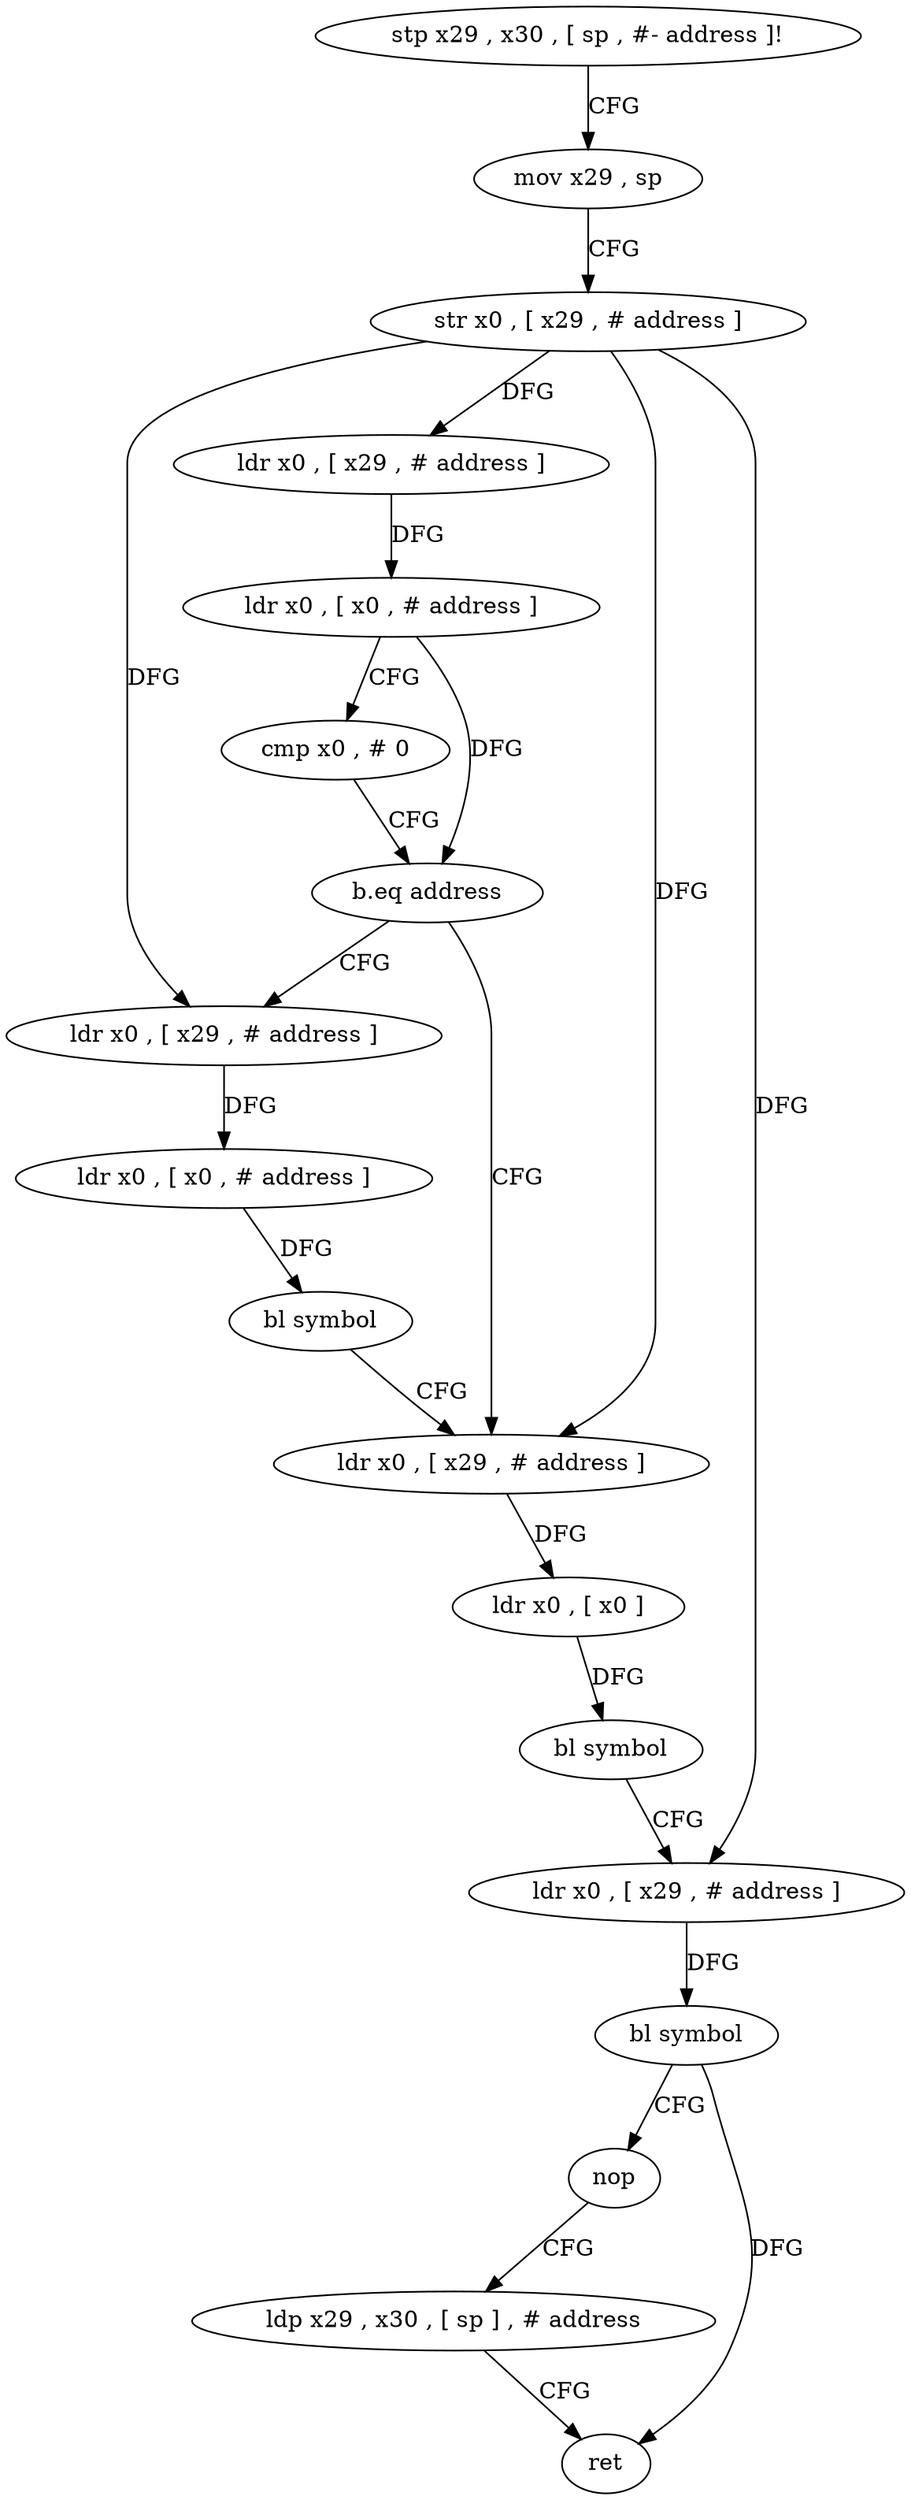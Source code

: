 digraph "func" {
"135736" [label = "stp x29 , x30 , [ sp , #- address ]!" ]
"135740" [label = "mov x29 , sp" ]
"135744" [label = "str x0 , [ x29 , # address ]" ]
"135748" [label = "ldr x0 , [ x29 , # address ]" ]
"135752" [label = "ldr x0 , [ x0 , # address ]" ]
"135756" [label = "cmp x0 , # 0" ]
"135760" [label = "b.eq address" ]
"135776" [label = "ldr x0 , [ x29 , # address ]" ]
"135764" [label = "ldr x0 , [ x29 , # address ]" ]
"135780" [label = "ldr x0 , [ x0 ]" ]
"135784" [label = "bl symbol" ]
"135788" [label = "ldr x0 , [ x29 , # address ]" ]
"135792" [label = "bl symbol" ]
"135796" [label = "nop" ]
"135800" [label = "ldp x29 , x30 , [ sp ] , # address" ]
"135804" [label = "ret" ]
"135768" [label = "ldr x0 , [ x0 , # address ]" ]
"135772" [label = "bl symbol" ]
"135736" -> "135740" [ label = "CFG" ]
"135740" -> "135744" [ label = "CFG" ]
"135744" -> "135748" [ label = "DFG" ]
"135744" -> "135776" [ label = "DFG" ]
"135744" -> "135788" [ label = "DFG" ]
"135744" -> "135764" [ label = "DFG" ]
"135748" -> "135752" [ label = "DFG" ]
"135752" -> "135756" [ label = "CFG" ]
"135752" -> "135760" [ label = "DFG" ]
"135756" -> "135760" [ label = "CFG" ]
"135760" -> "135776" [ label = "CFG" ]
"135760" -> "135764" [ label = "CFG" ]
"135776" -> "135780" [ label = "DFG" ]
"135764" -> "135768" [ label = "DFG" ]
"135780" -> "135784" [ label = "DFG" ]
"135784" -> "135788" [ label = "CFG" ]
"135788" -> "135792" [ label = "DFG" ]
"135792" -> "135796" [ label = "CFG" ]
"135792" -> "135804" [ label = "DFG" ]
"135796" -> "135800" [ label = "CFG" ]
"135800" -> "135804" [ label = "CFG" ]
"135768" -> "135772" [ label = "DFG" ]
"135772" -> "135776" [ label = "CFG" ]
}
